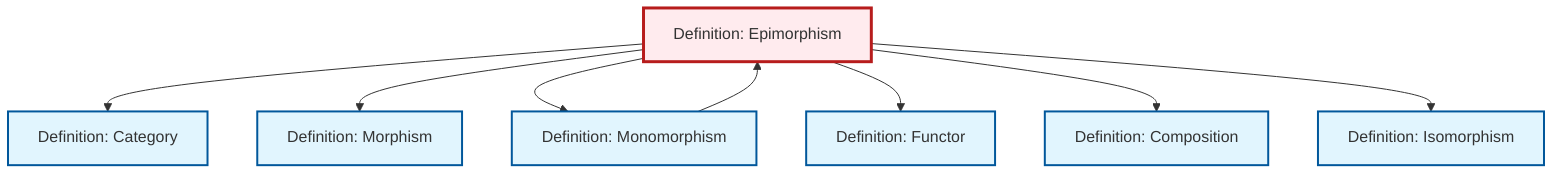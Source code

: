 graph TD
    classDef definition fill:#e1f5fe,stroke:#01579b,stroke-width:2px
    classDef theorem fill:#f3e5f5,stroke:#4a148c,stroke-width:2px
    classDef axiom fill:#fff3e0,stroke:#e65100,stroke-width:2px
    classDef example fill:#e8f5e9,stroke:#1b5e20,stroke-width:2px
    classDef current fill:#ffebee,stroke:#b71c1c,stroke-width:3px
    def-morphism["Definition: Morphism"]:::definition
    def-epimorphism["Definition: Epimorphism"]:::definition
    def-isomorphism["Definition: Isomorphism"]:::definition
    def-composition["Definition: Composition"]:::definition
    def-category["Definition: Category"]:::definition
    def-monomorphism["Definition: Monomorphism"]:::definition
    def-functor["Definition: Functor"]:::definition
    def-epimorphism --> def-category
    def-epimorphism --> def-morphism
    def-epimorphism --> def-monomorphism
    def-epimorphism --> def-functor
    def-monomorphism --> def-epimorphism
    def-epimorphism --> def-composition
    def-epimorphism --> def-isomorphism
    class def-epimorphism current